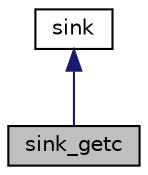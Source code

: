 digraph "sink_getc"
{
 // LATEX_PDF_SIZE
  edge [fontname="Helvetica",fontsize="10",labelfontname="Helvetica",labelfontsize="10"];
  node [fontname="Helvetica",fontsize="10",shape=record];
  Node1 [label="sink_getc",height=0.2,width=0.4,color="black", fillcolor="grey75", style="filled", fontcolor="black",tooltip="A class that implements getc sink."];
  Node2 -> Node1 [dir="back",color="midnightblue",fontsize="10",style="solid",fontname="Helvetica"];
  Node2 [label="sink",height=0.2,width=0.4,color="black", fillcolor="white", style="filled",URL="$structsink.html",tooltip="Base abstract class for data sink classes."];
}
